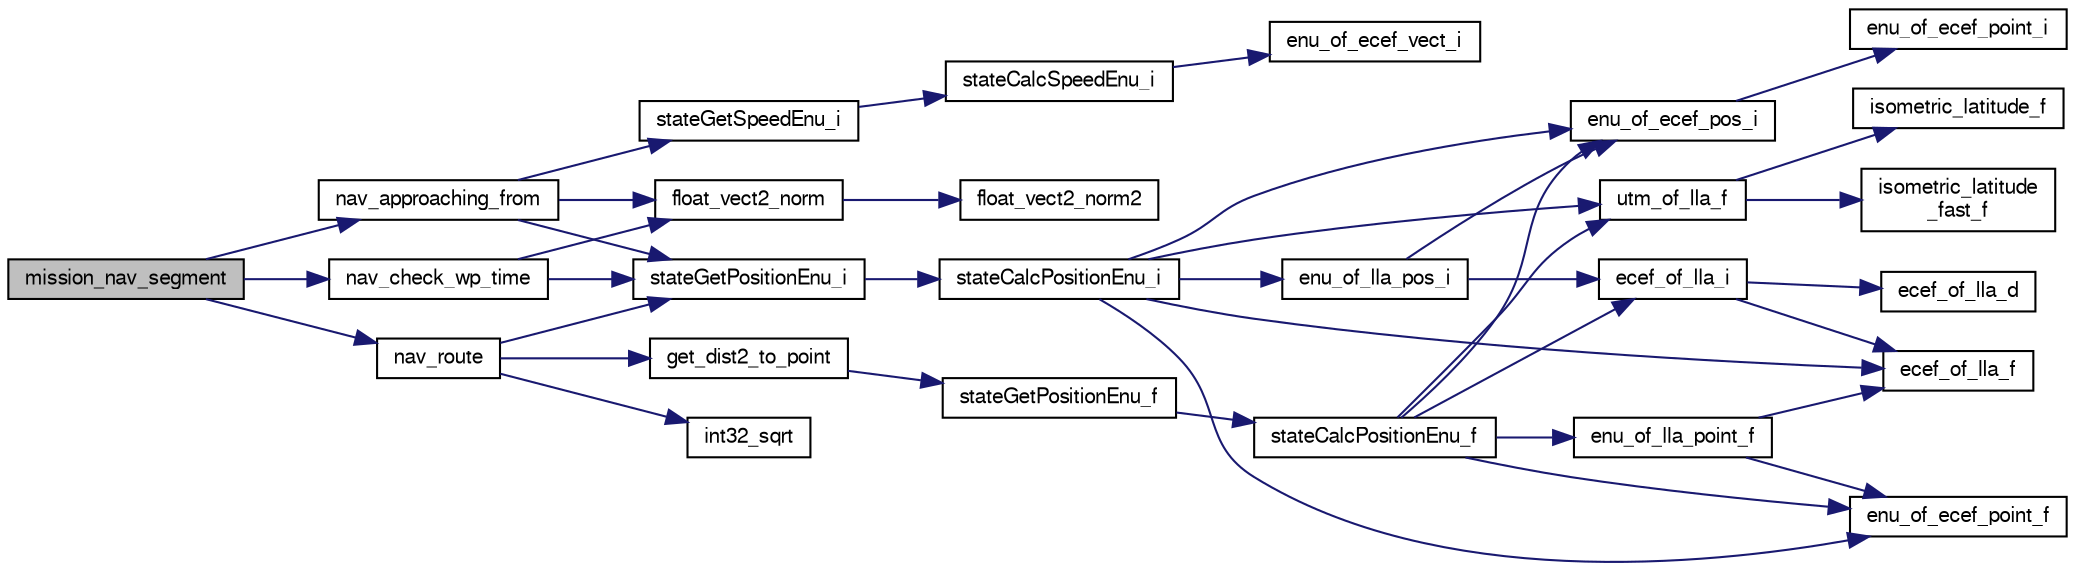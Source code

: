 digraph "mission_nav_segment"
{
  edge [fontname="FreeSans",fontsize="10",labelfontname="FreeSans",labelfontsize="10"];
  node [fontname="FreeSans",fontsize="10",shape=record];
  rankdir="LR";
  Node1 [label="mission_nav_segment",height=0.2,width=0.4,color="black", fillcolor="grey75", style="filled", fontcolor="black"];
  Node1 -> Node2 [color="midnightblue",fontsize="10",style="solid",fontname="FreeSans"];
  Node2 [label="nav_approaching_from",height=0.2,width=0.4,color="black", fillcolor="white", style="filled",URL="$rotorcraft_2navigation_8c.html#aaf9918ecc77bfcd04db5946530d1f9b7",tooltip="Proximity tests on approaching a wp. "];
  Node2 -> Node3 [color="midnightblue",fontsize="10",style="solid",fontname="FreeSans"];
  Node3 [label="float_vect2_norm",height=0.2,width=0.4,color="black", fillcolor="white", style="filled",URL="$group__math__algebra__float.html#gaa582daa9c1806cc8bfe7638a54a198da"];
  Node3 -> Node4 [color="midnightblue",fontsize="10",style="solid",fontname="FreeSans"];
  Node4 [label="float_vect2_norm2",height=0.2,width=0.4,color="black", fillcolor="white", style="filled",URL="$group__math__algebra__float.html#ga1625b9e38f01ac161fa80555647c77d8"];
  Node2 -> Node5 [color="midnightblue",fontsize="10",style="solid",fontname="FreeSans"];
  Node5 [label="stateGetPositionEnu_i",height=0.2,width=0.4,color="black", fillcolor="white", style="filled",URL="$group__state__position.html#gaf326b26862d91ded4ee4e856a511df47",tooltip="Get position in local ENU coordinates (int). "];
  Node5 -> Node6 [color="midnightblue",fontsize="10",style="solid",fontname="FreeSans"];
  Node6 [label="stateCalcPositionEnu_i",height=0.2,width=0.4,color="black", fillcolor="white", style="filled",URL="$group__state__position.html#gaf61c3a86bc000852a2d27d5727ceaa91"];
  Node6 -> Node7 [color="midnightblue",fontsize="10",style="solid",fontname="FreeSans"];
  Node7 [label="enu_of_ecef_pos_i",height=0.2,width=0.4,color="black", fillcolor="white", style="filled",URL="$group__math__geodetic__int.html#ga710a45725431766f0a003ba93cb58a11",tooltip="Convert a ECEF position to local ENU. "];
  Node7 -> Node8 [color="midnightblue",fontsize="10",style="solid",fontname="FreeSans"];
  Node8 [label="enu_of_ecef_point_i",height=0.2,width=0.4,color="black", fillcolor="white", style="filled",URL="$group__math__geodetic__int.html#ga85bcbfc73a43b120465422ec55647573",tooltip="Convert a point from ECEF to local ENU. "];
  Node6 -> Node9 [color="midnightblue",fontsize="10",style="solid",fontname="FreeSans"];
  Node9 [label="enu_of_ecef_point_f",height=0.2,width=0.4,color="black", fillcolor="white", style="filled",URL="$pprz__geodetic__float_8c.html#a2a82ebdce90a3e41d54f72c5e787fcd0"];
  Node6 -> Node10 [color="midnightblue",fontsize="10",style="solid",fontname="FreeSans"];
  Node10 [label="ecef_of_lla_f",height=0.2,width=0.4,color="black", fillcolor="white", style="filled",URL="$pprz__geodetic__float_8c.html#a65bc5ba8b61d014ca659035759cc001c"];
  Node6 -> Node11 [color="midnightblue",fontsize="10",style="solid",fontname="FreeSans"];
  Node11 [label="enu_of_lla_pos_i",height=0.2,width=0.4,color="black", fillcolor="white", style="filled",URL="$group__math__geodetic__int.html#gae42bb4930966f1c362524f95bb5d7d6e",tooltip="Convert a point from LLA to local ENU. "];
  Node11 -> Node12 [color="midnightblue",fontsize="10",style="solid",fontname="FreeSans"];
  Node12 [label="ecef_of_lla_i",height=0.2,width=0.4,color="black", fillcolor="white", style="filled",URL="$group__math__geodetic__int.html#ga386f7bf340618bf1454ca2a3b5086100",tooltip="Convert a LLA to ECEF. "];
  Node12 -> Node10 [color="midnightblue",fontsize="10",style="solid",fontname="FreeSans"];
  Node12 -> Node13 [color="midnightblue",fontsize="10",style="solid",fontname="FreeSans"];
  Node13 [label="ecef_of_lla_d",height=0.2,width=0.4,color="black", fillcolor="white", style="filled",URL="$group__math__geodetic__double.html#gae6608c48696daebf3382f08e655028d9"];
  Node11 -> Node7 [color="midnightblue",fontsize="10",style="solid",fontname="FreeSans"];
  Node6 -> Node14 [color="midnightblue",fontsize="10",style="solid",fontname="FreeSans"];
  Node14 [label="utm_of_lla_f",height=0.2,width=0.4,color="black", fillcolor="white", style="filled",URL="$pprz__geodetic__float_8c.html#af99d4775df518f30b741b49c26eceedd"];
  Node14 -> Node15 [color="midnightblue",fontsize="10",style="solid",fontname="FreeSans"];
  Node15 [label="isometric_latitude_f",height=0.2,width=0.4,color="black", fillcolor="white", style="filled",URL="$pprz__geodetic__float_8c.html#a25c5bd31de0ea0d0caf14a0d217ad3ea"];
  Node14 -> Node16 [color="midnightblue",fontsize="10",style="solid",fontname="FreeSans"];
  Node16 [label="isometric_latitude\l_fast_f",height=0.2,width=0.4,color="black", fillcolor="white", style="filled",URL="$pprz__geodetic__float_8c.html#a21ea1b369f7d4abd984fb89c488dde24"];
  Node2 -> Node17 [color="midnightblue",fontsize="10",style="solid",fontname="FreeSans"];
  Node17 [label="stateGetSpeedEnu_i",height=0.2,width=0.4,color="black", fillcolor="white", style="filled",URL="$group__state__velocity.html#ga1a409d27e4a63124d4386ec3466366ff",tooltip="Get ground speed in local ENU coordinates (int). "];
  Node17 -> Node18 [color="midnightblue",fontsize="10",style="solid",fontname="FreeSans"];
  Node18 [label="stateCalcSpeedEnu_i",height=0.2,width=0.4,color="black", fillcolor="white", style="filled",URL="$group__state__velocity.html#gac5705ba421760a77d8a4e7eab67a8f73"];
  Node18 -> Node19 [color="midnightblue",fontsize="10",style="solid",fontname="FreeSans"];
  Node19 [label="enu_of_ecef_vect_i",height=0.2,width=0.4,color="black", fillcolor="white", style="filled",URL="$group__math__geodetic__int.html#gaf0ee62cd162ca87bc294be6cfd107986",tooltip="Rotate a vector from ECEF to ENU. "];
  Node1 -> Node20 [color="midnightblue",fontsize="10",style="solid",fontname="FreeSans"];
  Node20 [label="nav_check_wp_time",height=0.2,width=0.4,color="black", fillcolor="white", style="filled",URL="$rotorcraft_2navigation_8c.html#a4381f9224d669f33836459287c2941fb",tooltip="Check the time spent in a radius of &#39;ARRIVED_AT_WAYPOINT&#39; around a wp. "];
  Node20 -> Node3 [color="midnightblue",fontsize="10",style="solid",fontname="FreeSans"];
  Node20 -> Node5 [color="midnightblue",fontsize="10",style="solid",fontname="FreeSans"];
  Node1 -> Node21 [color="midnightblue",fontsize="10",style="solid",fontname="FreeSans"];
  Node21 [label="nav_route",height=0.2,width=0.4,color="black", fillcolor="white", style="filled",URL="$rotorcraft_2navigation_8c.html#aa4e109ce786671c72be665dab2d6b9ff"];
  Node21 -> Node22 [color="midnightblue",fontsize="10",style="solid",fontname="FreeSans"];
  Node22 [label="get_dist2_to_point",height=0.2,width=0.4,color="black", fillcolor="white", style="filled",URL="$rotorcraft_2navigation_8c.html#a8d1993c8a477f958aca66e59ff82974e",tooltip="Returns squared horizontal distance to given point. "];
  Node22 -> Node23 [color="midnightblue",fontsize="10",style="solid",fontname="FreeSans"];
  Node23 [label="stateGetPositionEnu_f",height=0.2,width=0.4,color="black", fillcolor="white", style="filled",URL="$group__state__position.html#ga545d479db45e1a9711e59736b6d1309b",tooltip="Get position in local ENU coordinates (float). "];
  Node23 -> Node24 [color="midnightblue",fontsize="10",style="solid",fontname="FreeSans"];
  Node24 [label="stateCalcPositionEnu_f",height=0.2,width=0.4,color="black", fillcolor="white", style="filled",URL="$group__state__position.html#ga718066acd9581365ca5c2aacb29130fd"];
  Node24 -> Node9 [color="midnightblue",fontsize="10",style="solid",fontname="FreeSans"];
  Node24 -> Node7 [color="midnightblue",fontsize="10",style="solid",fontname="FreeSans"];
  Node24 -> Node25 [color="midnightblue",fontsize="10",style="solid",fontname="FreeSans"];
  Node25 [label="enu_of_lla_point_f",height=0.2,width=0.4,color="black", fillcolor="white", style="filled",URL="$pprz__geodetic__float_8c.html#ab8d5cb7292ea74802e7a94e265c0703a"];
  Node25 -> Node10 [color="midnightblue",fontsize="10",style="solid",fontname="FreeSans"];
  Node25 -> Node9 [color="midnightblue",fontsize="10",style="solid",fontname="FreeSans"];
  Node24 -> Node12 [color="midnightblue",fontsize="10",style="solid",fontname="FreeSans"];
  Node24 -> Node14 [color="midnightblue",fontsize="10",style="solid",fontname="FreeSans"];
  Node21 -> Node26 [color="midnightblue",fontsize="10",style="solid",fontname="FreeSans"];
  Node26 [label="int32_sqrt",height=0.2,width=0.4,color="black", fillcolor="white", style="filled",URL="$group__math__algebra__int.html#ga4f101a6e0a22ac1b90f36fe8bf97d702"];
  Node21 -> Node5 [color="midnightblue",fontsize="10",style="solid",fontname="FreeSans"];
}

